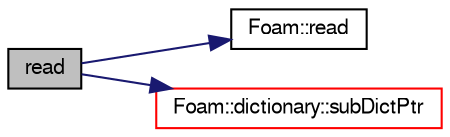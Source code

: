 digraph "read"
{
  bgcolor="transparent";
  edge [fontname="FreeSans",fontsize="10",labelfontname="FreeSans",labelfontsize="10"];
  node [fontname="FreeSans",fontsize="10",shape=record];
  rankdir="LR";
  Node1 [label="read",height=0.2,width=0.4,color="black", fillcolor="grey75", style="filled" fontcolor="black"];
  Node1 -> Node2 [color="midnightblue",fontsize="10",style="solid",fontname="FreeSans"];
  Node2 [label="Foam::read",height=0.2,width=0.4,color="black",URL="$a10237.html#a18efc6d016047ec7c6d5150d913d8c34"];
  Node1 -> Node3 [color="midnightblue",fontsize="10",style="solid",fontname="FreeSans"];
  Node3 [label="Foam::dictionary::subDictPtr",height=0.2,width=0.4,color="red",URL="$a00502.html#a93064a45016151bd0299d7cbe7e79bf4",tooltip="Find and return a sub-dictionary pointer if present. "];
}
